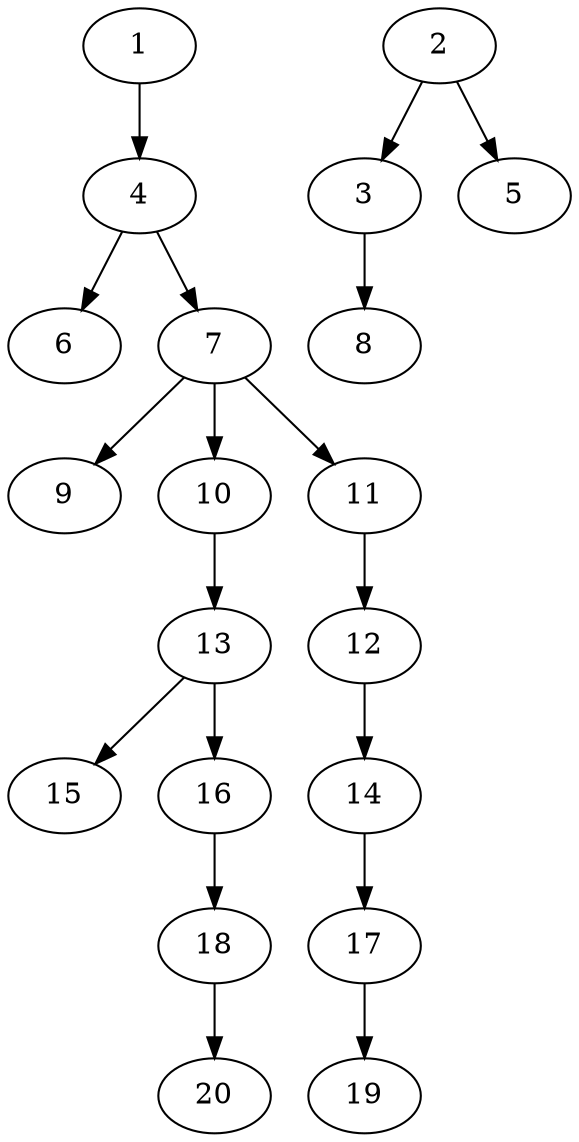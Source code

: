 // DAG (tier=1-easy, mode=compute, n=20, ccr=0.257, fat=0.439, density=0.271, regular=0.723, jump=0.043, mindata=262144, maxdata=2097152)
// DAG automatically generated by daggen at Sun Aug 24 16:33:32 2025
// /home/ermia/Project/Environments/daggen/bin/daggen --dot --ccr 0.257 --fat 0.439 --regular 0.723 --density 0.271 --jump 0.043 --mindata 262144 --maxdata 2097152 -n 20 
digraph G {
  1 [size="3358580050556768", alpha="0.08", expect_size="1679290025278384"]
  1 -> 4 [size ="5668048207872"]
  2 [size="33870369217439328", alpha="0.12", expect_size="16935184608719664"]
  2 -> 3 [size ="29869895319552"]
  2 -> 5 [size ="29869895319552"]
  3 [size="263588738696184", alpha="0.11", expect_size="131794369348092"]
  3 -> 8 [size ="7023152332800"]
  4 [size="5182746699759616000", alpha="0.01", expect_size="2591373349879808000"]
  4 -> 6 [size ="23958703308800"]
  4 -> 7 [size ="23958703308800"]
  5 [size="322963539954317", alpha="0.03", expect_size="161481769977158"]
  6 [size="460271312737140736", alpha="0.13", expect_size="230135656368570368"]
  7 [size="373048969787342848", alpha="0.06", expect_size="186524484893671424"]
  7 -> 9 [size ="4145725571072"]
  7 -> 10 [size ="4145725571072"]
  7 -> 11 [size ="4145725571072"]
  8 [size="526780396698052", alpha="0.00", expect_size="263390198349026"]
  9 [size="166288179036088", alpha="0.08", expect_size="83144089518044"]
  10 [size="139243049169434", alpha="0.17", expect_size="69621524584717"]
  10 -> 13 [size ="10616832000000"]
  11 [size="994998528096738", alpha="0.08", expect_size="497499264048369"]
  11 -> 12 [size ="15606971629568"]
  12 [size="130231327260672000", alpha="0.10", expect_size="65115663630336000"]
  12 -> 14 [size ="2055418675200"]
  13 [size="14682971574555232", alpha="0.17", expect_size="7341485787277616"]
  13 -> 15 [size ="14727249920000"]
  13 -> 16 [size ="14727249920000"]
  14 [size="147808659644720", alpha="0.16", expect_size="73904329822360"]
  14 -> 17 [size ="13149176594432"]
  15 [size="77905145950448", alpha="0.16", expect_size="38952572975224"]
  16 [size="176702032663543808", alpha="0.13", expect_size="88351016331771904"]
  16 -> 18 [size ="2519132536832"]
  17 [size="8955786297184616448", alpha="0.09", expect_size="4477893148592308224"]
  17 -> 19 [size ="34500532764672"]
  18 [size="1737889422737583", alpha="0.18", expect_size="868944711368791"]
  18 -> 20 [size ="4858019053568"]
  19 [size="1233132509983149", alpha="0.03", expect_size="616566254991574"]
  20 [size="761621403197925", alpha="0.04", expect_size="380810701598962"]
}